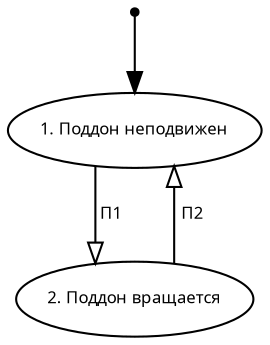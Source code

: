 digraph G {
    fontname = "Tahoma"
    fontsize = 8
    splines = ortho

    node [
        fontname = "Tahoma"
        fontsize = 8
    ]

    edge [
        fontname = "Tahoma"
        fontsize = 8
    ]

    point [shape = "point"]

    S1 [label = "1. Поддон неподвижен"];
    S2 [label = "2. Поддон вращается"];

    point -> S1
    S1 -> S2 [label = " П1 ", arrowhead="onormal"];
    S2 -> S1 [label = " П2 ", arrowhead="onormal"];
}